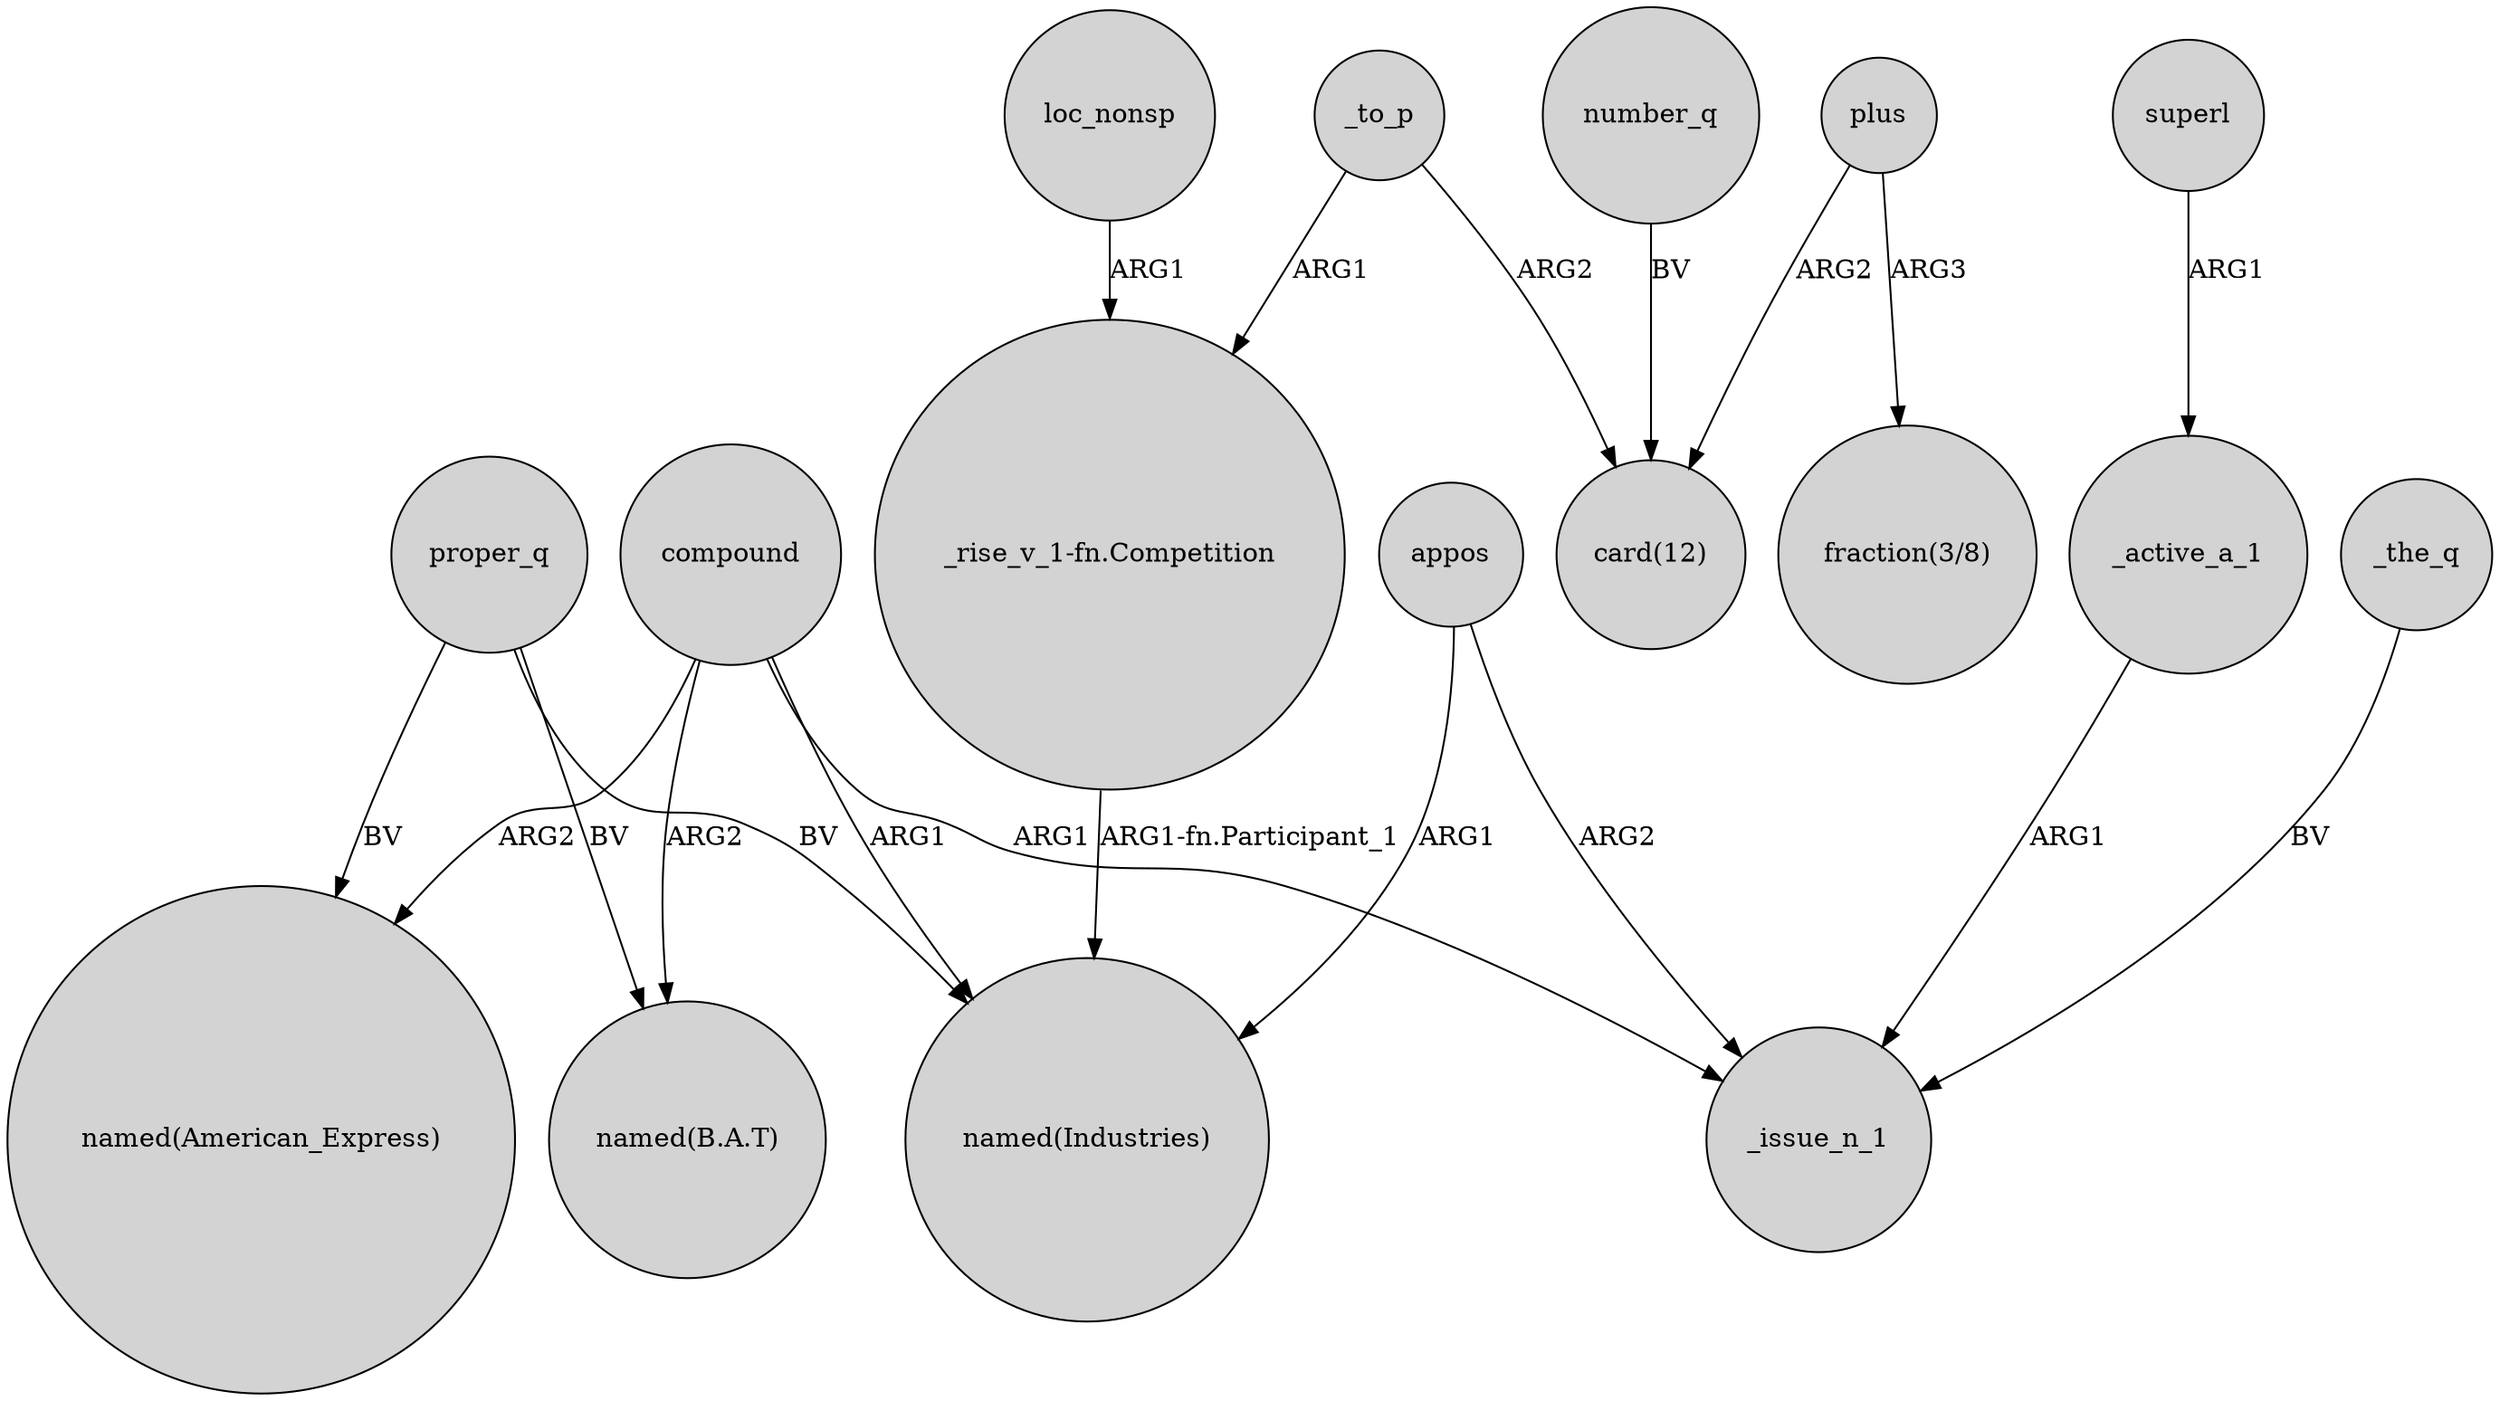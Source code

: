 digraph {
	node [shape=circle style=filled]
	proper_q -> "named(Industries)" [label=BV]
	loc_nonsp -> "_rise_v_1-fn.Competition" [label=ARG1]
	compound -> "named(American_Express)" [label=ARG2]
	compound -> "named(Industries)" [label=ARG1]
	plus -> "card(12)" [label=ARG2]
	number_q -> "card(12)" [label=BV]
	_to_p -> "_rise_v_1-fn.Competition" [label=ARG1]
	"_rise_v_1-fn.Competition" -> "named(Industries)" [label="ARG1-fn.Participant_1"]
	superl -> _active_a_1 [label=ARG1]
	compound -> "named(B.A.T)" [label=ARG2]
	plus -> "fraction(3/8)" [label=ARG3]
	appos -> "named(Industries)" [label=ARG1]
	proper_q -> "named(American_Express)" [label=BV]
	_to_p -> "card(12)" [label=ARG2]
	appos -> _issue_n_1 [label=ARG2]
	_active_a_1 -> _issue_n_1 [label=ARG1]
	compound -> _issue_n_1 [label=ARG1]
	proper_q -> "named(B.A.T)" [label=BV]
	_the_q -> _issue_n_1 [label=BV]
}
